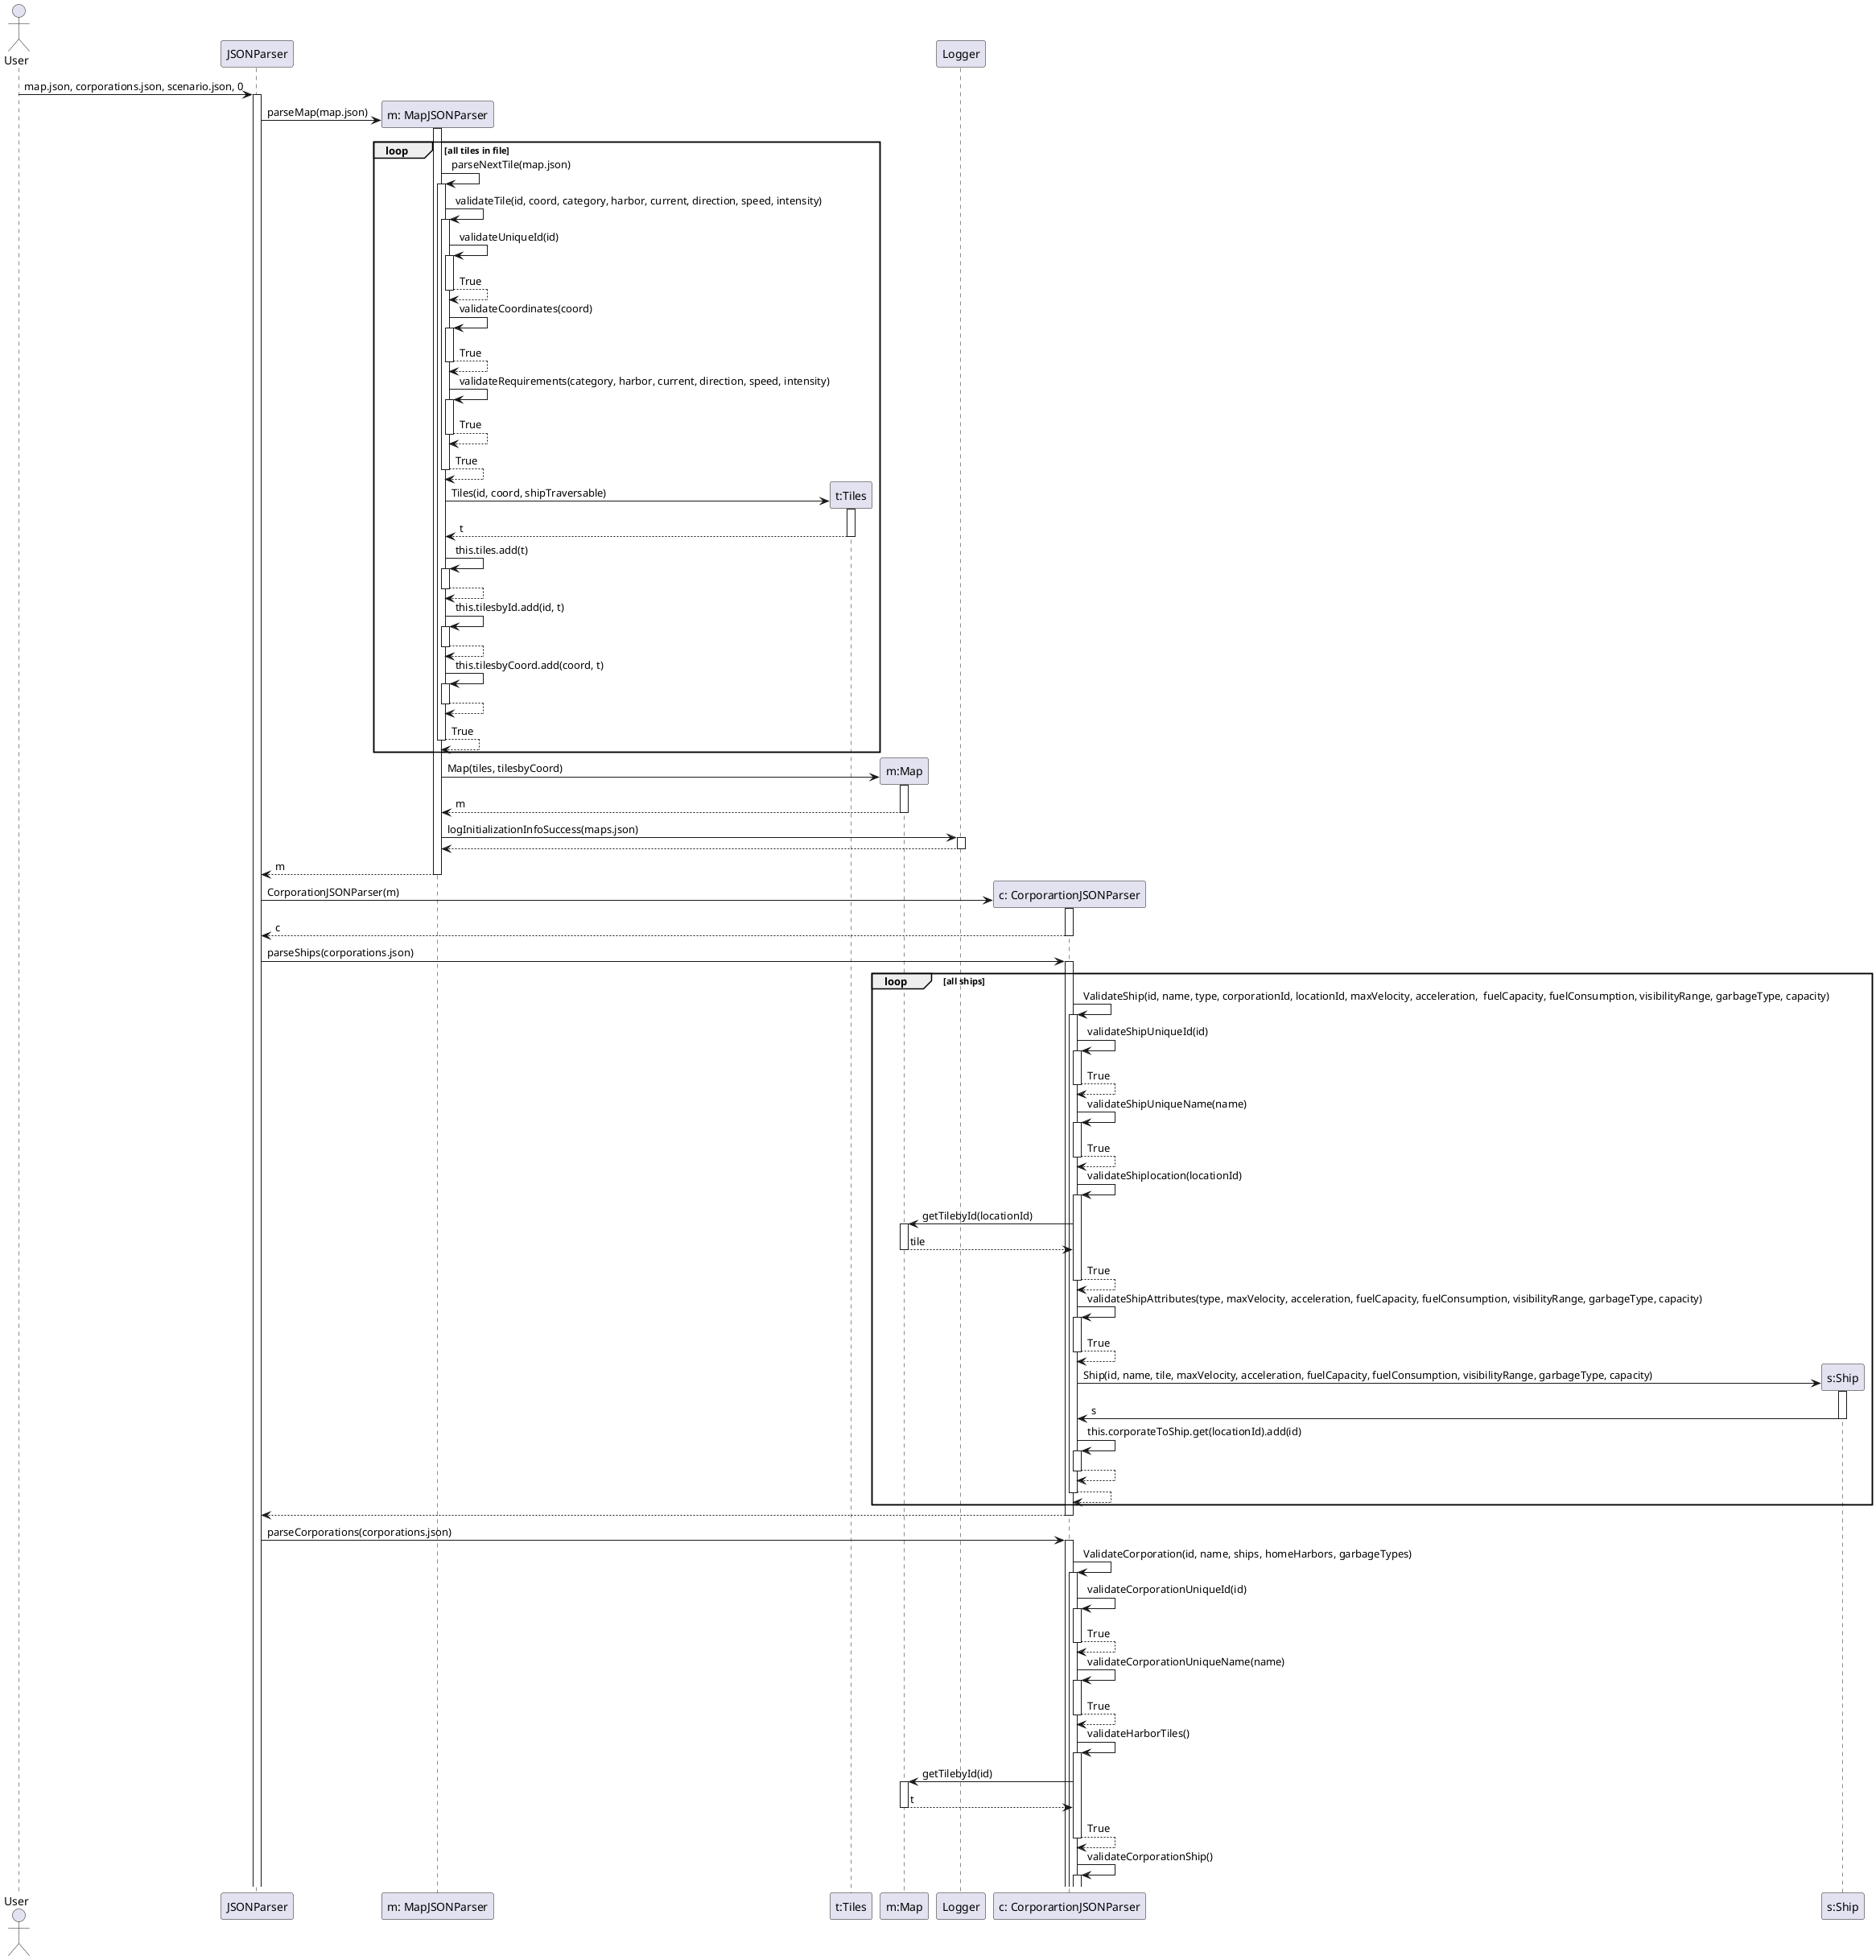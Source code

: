 @startuml
actor User
participant JSONParser as JSONparser

User -> JSONparser: map.json, corporations.json, scenario.json, 0
activate JSONparser
create parser as "m: MapJSONParser"
JSONparser -> parser: parseMap(map.json)

activate parser
loop all tiles in file
parser -> parser: parseNextTile(map.json)
activate parser
parser->parser:validateTile(id, coord, category, harbor, current, direction, speed, intensity)
activate parser
parser -> parser: validateUniqueId(id)
activate parser
parser --> parser: True
deactivate parser
parser -> parser: validateCoordinates(coord)

activate parser
parser --> parser: True
deactivate parser
parser -> parser: validateRequirements(category, harbor, current, direction, speed, intensity)
activate parser
parser --> parser: True
deactivate parser
parser-->parser: True
deactivate parser
create "t:Tiles" as Tiles
parser -> Tiles: Tiles(id, coord, shipTraversable)
activate Tiles

Tiles --> parser: t
deactivate Tiles
parser -> parser: this.tiles.add(t)
activate parser
parser --> parser
deactivate parser
parser -> parser: this.tilesbyId.add(id, t)
activate parser
parser --> parser
deactivate parser
parser -> parser: this.tilesbyCoord.add(coord, t)
activate parser
parser --> parser
deactivate parser
parser --> parser : True
deactivate parser
end
create "m:Map" as map
parser -> map : Map(tiles, tilesbyCoord)
activate map
map --> parser: m
deactivate map
participant Logger as log
parser -> log: logInitializationInfoSuccess(maps.json)
activate log
log --> parser:
deactivate log
parser-->JSONparser: m
deactivate parser
create corparser as "c: CorporartionJSONParser"
JSONparser -> corparser: CorporationJSONParser(m)
activate corparser
corparser --> JSONparser : c
deactivate corparser
JSONparser -> corparser: parseShips(corporations.json)

activate corparser
loop all ships
corparser -> corparser:ValidateShip(id, name, type, corporationId, locationId, maxVelocity, acceleration,  fuelCapacity, fuelConsumption, visibilityRange, garbageType, capacity)
activate corparser
corparser -> corparser: validateShipUniqueId(id)
activate corparser
corparser --> corparser: True
deactivate corparser
corparser -> corparser: validateShipUniqueName(name)
activate corparser
corparser --> corparser: True
deactivate corparser
corparser -> corparser: validateShiplocation(locationId)
activate corparser
corparser -> map: getTilebyId(locationId)
activate map
map --> corparser: tile
deactivate map
corparser -->corparser: True
deactivate corparser
corparser -> corparser: validateShipAttributes(type, maxVelocity, acceleration, fuelCapacity, fuelConsumption, visibilityRange, garbageType, capacity)
activate corparser
corparser --> corparser: True
deactivate corparser
create "s:Ship" as ship
corparser -> ship: Ship(id, name, tile, maxVelocity, acceleration, fuelCapacity, fuelConsumption, visibilityRange, garbageType, capacity)
activate ship
ship -> corparser: s
deactivate ship
corparser -> corparser: this.corporateToShip.get(locationId).add(id)
activate corparser
corparser --> corparser

deactivate corparser
corparser --> corparser
deactivate corparser
end
corparser --> JSONparser
deactivate corparser
JSONparser -> corparser: parseCorporations(corporations.json)
activate corparser
corparser -> corparser: ValidateCorporation(id, name, ships, homeHarbors, garbageTypes)
activate corparser
corparser -> corparser : validateCorporationUniqueId(id)
activate corparser
corparser --> corparser: True
deactivate corparser
corparser-> corparser: validateCorporationUniqueName(name)
activate corparser
corparser --> corparser: True
deactivate corparser
corparser -> corparser: validateHarborTiles()
activate corparser
corparser -> map: getTilebyId(id)
activate map
map --> corparser : t
deactivate map
corparser --> corparser: True
deactivate corparser
corparser -> corparser: validateCorporationShip()
activate corparser








@enduml